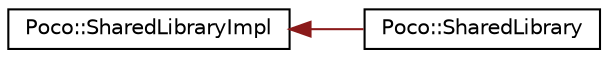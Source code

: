 digraph "Graphical Class Hierarchy"
{
 // LATEX_PDF_SIZE
  edge [fontname="Helvetica",fontsize="10",labelfontname="Helvetica",labelfontsize="10"];
  node [fontname="Helvetica",fontsize="10",shape=record];
  rankdir="LR";
  Node0 [label="Poco::SharedLibraryImpl",height=0.2,width=0.4,color="black", fillcolor="white", style="filled",URL="$classPoco_1_1SharedLibraryImpl.html",tooltip=" "];
  Node0 -> Node1 [dir="back",color="firebrick4",fontsize="10",style="solid",fontname="Helvetica"];
  Node1 [label="Poco::SharedLibrary",height=0.2,width=0.4,color="black", fillcolor="white", style="filled",URL="$classPoco_1_1SharedLibrary.html",tooltip=" "];
}

